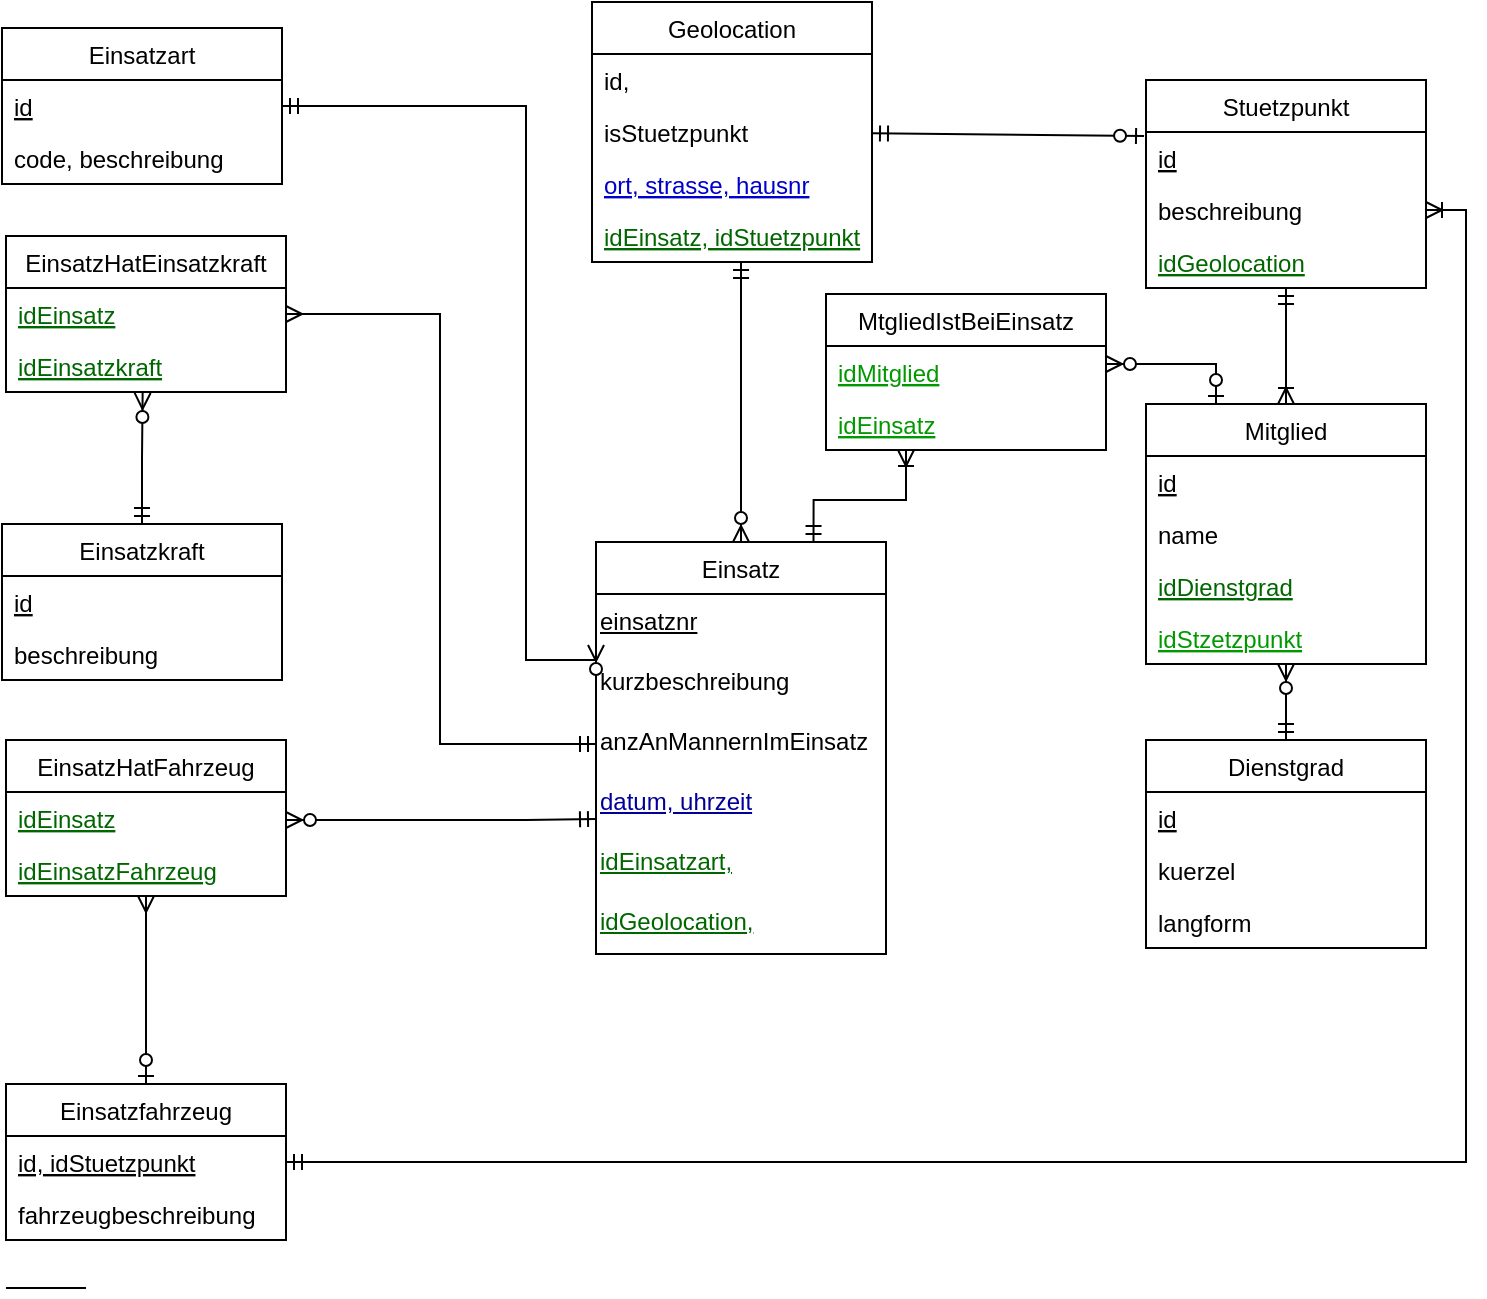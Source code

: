 <mxfile type="device" version="12.0.0" pages="1"><diagram id="ibx_wxb2lERhkbO17BnS" name="Page-1"><mxGraphModel shadow="0" math="0" pageHeight="1169" pageWidth="827" pageScale="1" page="1" fold="1" arrows="1" connect="1" tooltips="1" guides="1" gridSize="10" grid="1" dy="476" dx="868"><root><mxCell id="0" /><mxCell id="1" parent="0" /><mxCell id="_csyj7tpeA7tMUMZ8-y7-65" parent="1" edge="1" target="_csyj7tpeA7tMUMZ8-y7-43" source="_csyj7tpeA7tMUMZ8-y7-9" style="edgeStyle=orthogonalEdgeStyle;rounded=0;orthogonalLoop=1;jettySize=auto;html=1;startArrow=ERzeroToOne;startFill=1;endArrow=ERmany;endFill=0;entryX=0.5;entryY=1;entryDx=0;entryDy=0;"><mxGeometry as="geometry" relative="1"><mxPoint as="targetPoint" y="500" x="118" /><Array as="points"><mxPoint y="510" x="120" /><mxPoint y="510" x="120" /></Array></mxGeometry></mxCell><mxCell id="_csyj7tpeA7tMUMZ8-y7-9" value="Einsatzfahrzeug" parent="1" style="swimlane;fontStyle=0;childLayout=stackLayout;horizontal=1;startSize=26;fillColor=none;horizontalStack=0;resizeParent=1;resizeParentMax=0;resizeLast=0;collapsible=1;marginBottom=0;" vertex="1"><mxGeometry as="geometry" y="552" x="50" height="78" width="140" /></mxCell><mxCell id="_csyj7tpeA7tMUMZ8-y7-10" value="id, idStuetzpunkt" parent="_csyj7tpeA7tMUMZ8-y7-9" style="text;strokeColor=none;fillColor=none;align=left;verticalAlign=top;spacingLeft=4;spacingRight=4;overflow=hidden;rotatable=0;points=[[0,0.5],[1,0.5]];portConstraint=eastwest;fontStyle=4" vertex="1"><mxGeometry as="geometry" y="26" height="26" width="140" /></mxCell><mxCell id="_csyj7tpeA7tMUMZ8-y7-11" value="fahrzeugbeschreibung" parent="_csyj7tpeA7tMUMZ8-y7-9" style="text;strokeColor=none;fillColor=none;align=left;verticalAlign=top;spacingLeft=4;spacingRight=4;overflow=hidden;rotatable=0;points=[[0,0.5],[1,0.5]];portConstraint=eastwest;" vertex="1"><mxGeometry as="geometry" y="52" height="26" width="140" /></mxCell><mxCell id="_csyj7tpeA7tMUMZ8-y7-12" value="Stuetzpunkt" parent="1" style="swimlane;fontStyle=0;childLayout=stackLayout;horizontal=1;startSize=26;fillColor=none;horizontalStack=0;resizeParent=1;resizeParentMax=0;resizeLast=0;collapsible=1;marginBottom=0;" vertex="1"><mxGeometry as="geometry" y="50" x="620" height="104" width="140" /></mxCell><mxCell id="_csyj7tpeA7tMUMZ8-y7-13" value="id" parent="_csyj7tpeA7tMUMZ8-y7-12" style="text;strokeColor=none;fillColor=none;align=left;verticalAlign=top;spacingLeft=4;spacingRight=4;overflow=hidden;rotatable=0;points=[[0,0.5],[1,0.5]];portConstraint=eastwest;fontStyle=4" vertex="1"><mxGeometry as="geometry" y="26" height="26" width="140" /></mxCell><mxCell id="_csyj7tpeA7tMUMZ8-y7-14" value="beschreibung" parent="_csyj7tpeA7tMUMZ8-y7-12" style="text;strokeColor=none;fillColor=none;align=left;verticalAlign=top;spacingLeft=4;spacingRight=4;overflow=hidden;rotatable=0;points=[[0,0.5],[1,0.5]];portConstraint=eastwest;" vertex="1"><mxGeometry as="geometry" y="52" height="26" width="140" /></mxCell><mxCell id="_csyj7tpeA7tMUMZ8-y7-78" value="idGeolocation" parent="_csyj7tpeA7tMUMZ8-y7-12" style="text;strokeColor=none;fillColor=none;align=left;verticalAlign=top;spacingLeft=4;spacingRight=4;overflow=hidden;rotatable=0;points=[[0,0.5],[1,0.5]];portConstraint=eastwest;fontColor=#006600;fontStyle=4" vertex="1"><mxGeometry as="geometry" y="78" height="26" width="140" /></mxCell><mxCell id="_csyj7tpeA7tMUMZ8-y7-15" value="Einsatz" parent="1" style="swimlane;fontStyle=0;childLayout=stackLayout;horizontal=1;startSize=26;fillColor=none;horizontalStack=0;resizeParent=1;resizeParentMax=0;resizeLast=0;collapsible=1;marginBottom=0;" vertex="1"><mxGeometry as="geometry" y="281" x="345" height="206" width="145" /></mxCell><mxCell id="_csyj7tpeA7tMUMZ8-y7-16" value="&lt;u&gt;einsatznr&lt;/u&gt;" parent="_csyj7tpeA7tMUMZ8-y7-15" style="text;html=1;" vertex="1"><mxGeometry as="geometry" y="26" height="30" width="145" /></mxCell><mxCell id="_csyj7tpeA7tMUMZ8-y7-17" value="kurzbeschreibung" parent="_csyj7tpeA7tMUMZ8-y7-15" style="text;html=1;" vertex="1"><mxGeometry as="geometry" y="56" height="30" width="145" /></mxCell><mxCell id="_csyj7tpeA7tMUMZ8-y7-77" value="anzAnMannernImEinsatz" parent="_csyj7tpeA7tMUMZ8-y7-15" style="text;html=1;" vertex="1"><mxGeometry as="geometry" y="86" height="30" width="145" /></mxCell><mxCell id="_csyj7tpeA7tMUMZ8-y7-74" value="&lt;font color=&quot;#000099&quot;&gt;&lt;u&gt;datum, uhrzeit&lt;/u&gt;&lt;/font&gt;" parent="_csyj7tpeA7tMUMZ8-y7-15" style="text;html=1;" vertex="1"><mxGeometry as="geometry" y="116" height="30" width="145" /></mxCell><mxCell id="_csyj7tpeA7tMUMZ8-y7-18" value="&lt;font color=&quot;#006600&quot;&gt;&lt;u&gt;idEinsatzart,&lt;/u&gt;&lt;/font&gt;" parent="_csyj7tpeA7tMUMZ8-y7-15" style="text;html=1;" vertex="1"><mxGeometry as="geometry" y="146" height="30" width="145" /></mxCell><mxCell id="_csyj7tpeA7tMUMZ8-y7-66" value="&lt;font color=&quot;#006600&quot;&gt;&lt;u&gt;idGeolocation,&lt;/u&gt;&lt;/font&gt;" parent="_csyj7tpeA7tMUMZ8-y7-15" style="text;html=1;" vertex="1"><mxGeometry as="geometry" y="176" height="30" width="145" /></mxCell><mxCell id="_csyj7tpeA7tMUMZ8-y7-19" parent="1" edge="1" target="_csyj7tpeA7tMUMZ8-y7-15" source="_csyj7tpeA7tMUMZ8-y7-21" style="edgeStyle=orthogonalEdgeStyle;rounded=0;orthogonalLoop=1;jettySize=auto;html=1;entryX=0.5;entryY=0;entryDx=0;entryDy=0;endArrow=ERzeroToMany;endFill=1;startArrow=ERmandOne;startFill=0;"><mxGeometry as="geometry" relative="1"><Array as="points"><mxPoint y="260" x="418" /></Array></mxGeometry></mxCell><mxCell id="_csyj7tpeA7tMUMZ8-y7-20" parent="1" edge="1" target="_csyj7tpeA7tMUMZ8-y7-13" source="_csyj7tpeA7tMUMZ8-y7-21" style="rounded=0;orthogonalLoop=1;jettySize=auto;html=1;entryX=-0.007;entryY=0.077;entryDx=0;entryDy=0;entryPerimeter=0;startArrow=ERmandOne;startFill=0;endArrow=ERzeroToOne;endFill=1;"><mxGeometry as="geometry" relative="1" /></mxCell><mxCell id="_csyj7tpeA7tMUMZ8-y7-21" value="Geolocation" parent="1" style="swimlane;fontStyle=0;childLayout=stackLayout;horizontal=1;startSize=26;fillColor=none;horizontalStack=0;resizeParent=1;resizeParentMax=0;resizeLast=0;collapsible=1;marginBottom=0;" vertex="1"><mxGeometry as="geometry" y="11" x="343" height="130" width="140" /></mxCell><mxCell id="_csyj7tpeA7tMUMZ8-y7-22" value="id,&#10;" parent="_csyj7tpeA7tMUMZ8-y7-21" style="text;strokeColor=none;fillColor=none;align=left;verticalAlign=top;spacingLeft=4;spacingRight=4;overflow=hidden;rotatable=0;points=[[0,0.5],[1,0.5]];portConstraint=eastwest;fontStyle=0" vertex="1"><mxGeometry as="geometry" y="26" height="26" width="140" /></mxCell><mxCell id="upRasrB-DOht1P8eQF_b-10" value=" isStuetzpunkt" parent="_csyj7tpeA7tMUMZ8-y7-21" style="text;strokeColor=none;fillColor=none;align=left;verticalAlign=top;spacingLeft=4;spacingRight=4;overflow=hidden;rotatable=0;points=[[0,0.5],[1,0.5]];portConstraint=eastwest;fontStyle=0" vertex="1"><mxGeometry as="geometry" y="52" height="26" width="140" /></mxCell><mxCell id="_csyj7tpeA7tMUMZ8-y7-23" value="ort, strasse, hausnr" parent="_csyj7tpeA7tMUMZ8-y7-21" style="text;strokeColor=none;fillColor=none;align=left;verticalAlign=top;spacingLeft=4;spacingRight=4;overflow=hidden;rotatable=0;points=[[0,0.5],[1,0.5]];portConstraint=eastwest;fontColor=#0000CC;fontStyle=4" vertex="1"><mxGeometry as="geometry" y="78" height="26" width="140" /></mxCell><mxCell id="upRasrB-DOht1P8eQF_b-9" value="idEinsatz, idStuetzpunkt" parent="_csyj7tpeA7tMUMZ8-y7-21" style="text;strokeColor=none;fillColor=none;align=left;verticalAlign=top;spacingLeft=4;spacingRight=4;overflow=hidden;rotatable=0;points=[[0,0.5],[1,0.5]];portConstraint=eastwest;fontColor=#006600;fontStyle=4" vertex="1"><mxGeometry as="geometry" y="104" height="26" width="140" /></mxCell><mxCell id="_csyj7tpeA7tMUMZ8-y7-63" parent="1" edge="1" target="_csyj7tpeA7tMUMZ8-y7-54" source="_csyj7tpeA7tMUMZ8-y7-25" style="edgeStyle=orthogonalEdgeStyle;rounded=0;orthogonalLoop=1;jettySize=auto;html=1;entryX=0.488;entryY=1.019;entryDx=0;entryDy=0;entryPerimeter=0;startArrow=ERmandOne;startFill=0;endArrow=ERzeroToMany;endFill=1;"><mxGeometry as="geometry" relative="1" /></mxCell><mxCell id="_csyj7tpeA7tMUMZ8-y7-25" value="Einsatzkraft" parent="1" style="swimlane;fontStyle=0;childLayout=stackLayout;horizontal=1;startSize=26;fillColor=none;horizontalStack=0;resizeParent=1;resizeParentMax=0;resizeLast=0;collapsible=1;marginBottom=0;" vertex="1"><mxGeometry as="geometry" y="272" x="48" height="78" width="140" /></mxCell><mxCell id="_csyj7tpeA7tMUMZ8-y7-26" value="id" parent="_csyj7tpeA7tMUMZ8-y7-25" style="text;strokeColor=none;fillColor=none;align=left;verticalAlign=top;spacingLeft=4;spacingRight=4;overflow=hidden;rotatable=0;points=[[0,0.5],[1,0.5]];portConstraint=eastwest;fontStyle=4" vertex="1"><mxGeometry as="geometry" y="26" height="26" width="140" /></mxCell><mxCell id="_csyj7tpeA7tMUMZ8-y7-27" value="beschreibung" parent="_csyj7tpeA7tMUMZ8-y7-25" style="text;strokeColor=none;fillColor=none;align=left;verticalAlign=top;spacingLeft=4;spacingRight=4;overflow=hidden;rotatable=0;points=[[0,0.5],[1,0.5]];portConstraint=eastwest;" vertex="1"><mxGeometry as="geometry" y="52" height="26" width="140" /></mxCell><mxCell id="_csyj7tpeA7tMUMZ8-y7-28" parent="1" edge="1" target="_csyj7tpeA7tMUMZ8-y7-15" source="_csyj7tpeA7tMUMZ8-y7-29" style="edgeStyle=orthogonalEdgeStyle;rounded=0;orthogonalLoop=1;jettySize=auto;html=1;entryX=0;entryY=0.25;entryDx=0;entryDy=0;startArrow=ERmandOne;startFill=0;endArrow=ERzeroToMany;endFill=1;"><mxGeometry as="geometry" relative="1"><Array as="points"><mxPoint y="63" x="310" /><mxPoint y="340" x="310" /></Array></mxGeometry></mxCell><mxCell id="_csyj7tpeA7tMUMZ8-y7-29" value="Einsatzart" parent="1" style="swimlane;fontStyle=0;childLayout=stackLayout;horizontal=1;startSize=26;fillColor=none;horizontalStack=0;resizeParent=1;resizeParentMax=0;resizeLast=0;collapsible=1;marginBottom=0;" vertex="1"><mxGeometry as="geometry" y="24" x="48" height="78" width="140" /></mxCell><mxCell id="_csyj7tpeA7tMUMZ8-y7-30" value="id" parent="_csyj7tpeA7tMUMZ8-y7-29" style="text;strokeColor=none;fillColor=none;align=left;verticalAlign=top;spacingLeft=4;spacingRight=4;overflow=hidden;rotatable=0;points=[[0,0.5],[1,0.5]];portConstraint=eastwest;fontStyle=4" vertex="1"><mxGeometry as="geometry" y="26" height="26" width="140" /></mxCell><mxCell id="_csyj7tpeA7tMUMZ8-y7-31" value="code, beschreibung" parent="_csyj7tpeA7tMUMZ8-y7-29" style="text;strokeColor=none;fillColor=none;align=left;verticalAlign=top;spacingLeft=4;spacingRight=4;overflow=hidden;rotatable=0;points=[[0,0.5],[1,0.5]];portConstraint=eastwest;" vertex="1"><mxGeometry as="geometry" y="52" height="26" width="140" /></mxCell><mxCell id="_csyj7tpeA7tMUMZ8-y7-32" parent="1" edge="1" target="_csyj7tpeA7tMUMZ8-y7-12" source="_csyj7tpeA7tMUMZ8-y7-33" style="edgeStyle=orthogonalEdgeStyle;rounded=0;orthogonalLoop=1;jettySize=auto;html=1;entryX=0.5;entryY=1;entryDx=0;entryDy=0;endArrow=ERmandOne;endFill=0;startArrow=ERoneToMany;startFill=0;"><mxGeometry as="geometry" relative="1" /></mxCell><mxCell id="_csyj7tpeA7tMUMZ8-y7-33" value="Mitglied" parent="1" style="swimlane;fontStyle=0;childLayout=stackLayout;horizontal=1;startSize=26;fillColor=none;horizontalStack=0;resizeParent=1;resizeParentMax=0;resizeLast=0;collapsible=1;marginBottom=0;" vertex="1"><mxGeometry as="geometry" y="212" x="620" height="130" width="140" /></mxCell><mxCell id="_csyj7tpeA7tMUMZ8-y7-34" value="id" parent="_csyj7tpeA7tMUMZ8-y7-33" style="text;strokeColor=none;fillColor=none;align=left;verticalAlign=top;spacingLeft=4;spacingRight=4;overflow=hidden;rotatable=0;points=[[0,0.5],[1,0.5]];portConstraint=eastwest;fontStyle=4" vertex="1"><mxGeometry as="geometry" y="26" height="26" width="140" /></mxCell><mxCell id="_csyj7tpeA7tMUMZ8-y7-35" value="name" parent="_csyj7tpeA7tMUMZ8-y7-33" style="text;strokeColor=none;fillColor=none;align=left;verticalAlign=top;spacingLeft=4;spacingRight=4;overflow=hidden;rotatable=0;points=[[0,0.5],[1,0.5]];portConstraint=eastwest;" vertex="1"><mxGeometry as="geometry" y="52" height="26" width="140" /></mxCell><mxCell id="_csyj7tpeA7tMUMZ8-y7-36" value="idDienstgrad" parent="_csyj7tpeA7tMUMZ8-y7-33" style="text;strokeColor=none;fillColor=none;align=left;verticalAlign=top;spacingLeft=4;spacingRight=4;overflow=hidden;rotatable=0;points=[[0,0.5],[1,0.5]];portConstraint=eastwest;fontColor=#006600;fontStyle=4" vertex="1"><mxGeometry as="geometry" y="78" height="26" width="140" /></mxCell><mxCell id="qMCyBlq0MRp_uYwMfx8L-18" value="idStzetzpunkt" parent="_csyj7tpeA7tMUMZ8-y7-33" style="text;strokeColor=none;fillColor=none;align=left;verticalAlign=top;spacingLeft=4;spacingRight=4;overflow=hidden;rotatable=0;points=[[0,0.5],[1,0.5]];portConstraint=eastwest;fontStyle=4;fontColor=#009900;" vertex="1"><mxGeometry as="geometry" y="104" height="26" width="140" /></mxCell><mxCell id="_csyj7tpeA7tMUMZ8-y7-37" parent="1" edge="1" target="_csyj7tpeA7tMUMZ8-y7-33" source="_csyj7tpeA7tMUMZ8-y7-38" style="edgeStyle=orthogonalEdgeStyle;rounded=0;orthogonalLoop=1;jettySize=auto;html=1;entryX=0.5;entryY=1;entryDx=0;entryDy=0;startArrow=ERmandOne;startFill=0;endArrow=ERzeroToMany;endFill=1;"><mxGeometry as="geometry" relative="1" /></mxCell><mxCell id="_csyj7tpeA7tMUMZ8-y7-38" value="Dienstgrad" parent="1" style="swimlane;fontStyle=0;childLayout=stackLayout;horizontal=1;startSize=26;fillColor=none;horizontalStack=0;resizeParent=1;resizeParentMax=0;resizeLast=0;collapsible=1;marginBottom=0;" vertex="1"><mxGeometry as="geometry" y="380" x="620" height="104" width="140" /></mxCell><mxCell id="_csyj7tpeA7tMUMZ8-y7-39" value="id" parent="_csyj7tpeA7tMUMZ8-y7-38" style="text;strokeColor=none;fillColor=none;align=left;verticalAlign=top;spacingLeft=4;spacingRight=4;overflow=hidden;rotatable=0;points=[[0,0.5],[1,0.5]];portConstraint=eastwest;fontStyle=4" vertex="1"><mxGeometry as="geometry" y="26" height="26" width="140" /></mxCell><mxCell id="_csyj7tpeA7tMUMZ8-y7-40" value="kuerzel" parent="_csyj7tpeA7tMUMZ8-y7-38" style="text;strokeColor=none;fillColor=none;align=left;verticalAlign=top;spacingLeft=4;spacingRight=4;overflow=hidden;rotatable=0;points=[[0,0.5],[1,0.5]];portConstraint=eastwest;fontColor=#000000;fontStyle=0" vertex="1"><mxGeometry as="geometry" y="52" height="26" width="140" /></mxCell><mxCell id="upRasrB-DOht1P8eQF_b-3" value="langform" parent="_csyj7tpeA7tMUMZ8-y7-38" style="text;strokeColor=none;fillColor=none;align=left;verticalAlign=top;spacingLeft=4;spacingRight=4;overflow=hidden;rotatable=0;points=[[0,0.5],[1,0.5]];portConstraint=eastwest;fontStyle=0" vertex="1"><mxGeometry as="geometry" y="78" height="26" width="140" /></mxCell><mxCell id="_csyj7tpeA7tMUMZ8-y7-64" parent="1" edge="1" target="_csyj7tpeA7tMUMZ8-y7-74" source="_csyj7tpeA7tMUMZ8-y7-43" style="edgeStyle=orthogonalEdgeStyle;rounded=0;orthogonalLoop=1;jettySize=auto;html=1;startArrow=ERzeroToMany;startFill=1;endArrow=ERmandOne;endFill=0;entryX=0;entryY=0.75;entryDx=0;entryDy=0;"><mxGeometry as="geometry" relative="1"><mxPoint as="targetPoint" y="420" x="371" /><Array as="points"><mxPoint y="420" x="310" /><mxPoint y="420" x="310" /></Array></mxGeometry></mxCell><mxCell id="_csyj7tpeA7tMUMZ8-y7-43" value="EinsatzHatFahrzeug" parent="1" style="swimlane;fontStyle=0;childLayout=stackLayout;horizontal=1;startSize=26;fillColor=none;horizontalStack=0;resizeParent=1;resizeParentMax=0;resizeLast=0;collapsible=1;marginBottom=0;align=center;" vertex="1"><mxGeometry as="geometry" y="380" x="50" height="78" width="140" /></mxCell><mxCell id="_csyj7tpeA7tMUMZ8-y7-45" value="idEinsatz&#10;" parent="_csyj7tpeA7tMUMZ8-y7-43" style="text;strokeColor=none;fillColor=none;align=left;verticalAlign=top;spacingLeft=4;spacingRight=4;overflow=hidden;rotatable=0;points=[[0,0.5],[1,0.5]];portConstraint=eastwest;fontStyle=4;labelBackgroundColor=none;fontColor=#006600;" vertex="1"><mxGeometry as="geometry" y="26" height="26" width="140" /></mxCell><mxCell id="_csyj7tpeA7tMUMZ8-y7-47" value="idEinsatzFahrzeug" parent="_csyj7tpeA7tMUMZ8-y7-43" style="text;strokeColor=none;fillColor=none;align=left;verticalAlign=top;spacingLeft=4;spacingRight=4;overflow=hidden;rotatable=0;points=[[0,0.5],[1,0.5]];portConstraint=eastwest;fontStyle=4;fontColor=#006600;" vertex="1"><mxGeometry as="geometry" y="52" height="26" width="140" /></mxCell><mxCell id="_csyj7tpeA7tMUMZ8-y7-62" parent="1" edge="1" target="_csyj7tpeA7tMUMZ8-y7-77" source="_csyj7tpeA7tMUMZ8-y7-52" style="edgeStyle=orthogonalEdgeStyle;rounded=0;orthogonalLoop=1;jettySize=auto;html=1;entryX=0;entryY=0.5;entryDx=0;entryDy=0;startArrow=ERmany;startFill=0;endArrow=ERmandOne;endFill=0;"><mxGeometry as="geometry" relative="1"><Array as="points"><mxPoint y="167" x="267" /><mxPoint y="382" x="267" /></Array></mxGeometry></mxCell><mxCell id="_csyj7tpeA7tMUMZ8-y7-52" value="EinsatzHatEinsatzkraft" parent="1" style="swimlane;fontStyle=0;childLayout=stackLayout;horizontal=1;startSize=26;fillColor=none;horizontalStack=0;resizeParent=1;resizeParentMax=0;resizeLast=0;collapsible=1;marginBottom=0;labelBackgroundColor=none;strokeColor=#000000;align=center;html=0;" vertex="1"><mxGeometry as="geometry" y="128" x="50" height="78" width="140" /></mxCell><mxCell id="_csyj7tpeA7tMUMZ8-y7-53" value="idEinsatz" parent="_csyj7tpeA7tMUMZ8-y7-52" style="text;strokeColor=none;fillColor=none;align=left;verticalAlign=top;spacingLeft=4;spacingRight=4;overflow=hidden;rotatable=0;points=[[0,0.5],[1,0.5]];portConstraint=eastwest;fontColor=#006600;fontStyle=4" vertex="1"><mxGeometry as="geometry" y="26" height="26" width="140" /></mxCell><mxCell id="_csyj7tpeA7tMUMZ8-y7-54" value="idEinsatzkraft" parent="_csyj7tpeA7tMUMZ8-y7-52" style="text;align=left;verticalAlign=top;spacingLeft=4;spacingRight=4;overflow=hidden;rotatable=0;points=[[0,0.5],[1,0.5]];portConstraint=eastwest;fontStyle=4;fontColor=#006600;" vertex="1"><mxGeometry as="geometry" y="52" height="26" width="140" /></mxCell><mxCell id="qMCyBlq0MRp_uYwMfx8L-1" parent="1" edge="1" target="_csyj7tpeA7tMUMZ8-y7-14" source="_csyj7tpeA7tMUMZ8-y7-10" style="edgeStyle=orthogonalEdgeStyle;rounded=0;orthogonalLoop=1;jettySize=auto;html=1;exitX=1;exitY=0.5;exitDx=0;exitDy=0;entryX=1;entryY=0.5;entryDx=0;entryDy=0;startArrow=ERmandOne;startFill=0;endArrow=ERoneToMany;endFill=0;"><mxGeometry as="geometry" relative="1" /></mxCell><mxCell id="qMCyBlq0MRp_uYwMfx8L-12" parent="1" edge="1" target="_csyj7tpeA7tMUMZ8-y7-33" style="edgeStyle=orthogonalEdgeStyle;rounded=0;orthogonalLoop=1;jettySize=auto;html=1;entryX=0.25;entryY=0;entryDx=0;entryDy=0;startArrow=ERzeroToMany;startFill=1;endArrow=ERzeroToOne;endFill=1;"><mxGeometry as="geometry" relative="1"><mxPoint as="sourcePoint" y="192" x="600" /><Array as="points"><mxPoint y="192" x="655" /></Array></mxGeometry></mxCell><mxCell id="qMCyBlq0MRp_uYwMfx8L-13" parent="1" edge="1" target="_csyj7tpeA7tMUMZ8-y7-15" source="qMCyBlq0MRp_uYwMfx8L-2" style="edgeStyle=orthogonalEdgeStyle;rounded=0;orthogonalLoop=1;jettySize=auto;html=1;entryX=0.75;entryY=0;entryDx=0;entryDy=0;startArrow=ERoneToMany;startFill=0;endArrow=ERmandOne;endFill=0;"><mxGeometry as="geometry" relative="1"><Array as="points"><mxPoint y="260" x="500" /><mxPoint y="260" x="454" /></Array></mxGeometry></mxCell><mxCell id="qMCyBlq0MRp_uYwMfx8L-2" value="MtgliedIstBeiEinsatz" parent="1" style="swimlane;fontStyle=0;childLayout=stackLayout;horizontal=1;startSize=26;fillColor=none;horizontalStack=0;resizeParent=1;resizeParentMax=0;resizeLast=0;collapsible=1;marginBottom=0;fontColor=#000000;" vertex="1"><mxGeometry as="geometry" y="157" x="460" height="78" width="140" /></mxCell><mxCell id="qMCyBlq0MRp_uYwMfx8L-3" value="idMitglied&#10;" parent="qMCyBlq0MRp_uYwMfx8L-2" style="text;align=left;verticalAlign=top;spacingLeft=4;spacingRight=4;overflow=hidden;rotatable=0;points=[[0,0.5],[1,0.5]];portConstraint=eastwest;fontStyle=4;fontColor=#009900;" vertex="1"><mxGeometry as="geometry" y="26" height="26" width="140" /></mxCell><mxCell id="qMCyBlq0MRp_uYwMfx8L-11" value="idEinsatz" parent="qMCyBlq0MRp_uYwMfx8L-2" style="text;strokeColor=none;fillColor=none;align=left;verticalAlign=top;spacingLeft=4;spacingRight=4;overflow=hidden;rotatable=0;points=[[0,0.5],[1,0.5]];portConstraint=eastwest;fontStyle=4;fontColor=#009900;" vertex="1"><mxGeometry as="geometry" y="52" height="26" width="140" /></mxCell><mxCell id="qMCyBlq0MRp_uYwMfx8L-19" value="" parent="1" style="line;strokeWidth=1;fillColor=none;align=left;verticalAlign=middle;spacingTop=-1;spacingLeft=3;spacingRight=3;rotatable=0;labelPosition=right;points=[];portConstraint=eastwest;fontColor=#009900;" vertex="1"><mxGeometry as="geometry" y="650" x="50" height="8" width="40" /></mxCell></root></mxGraphModel></diagram></mxfile>